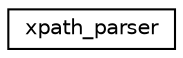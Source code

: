 digraph G
{
 // INTERACTIVE_SVG=YES
  edge [fontname="Helvetica",fontsize="10",labelfontname="Helvetica",labelfontsize="10"];
  node [fontname="Helvetica",fontsize="10",shape=record];
  rankdir="LR";
  Node1 [label="xpath_parser",height=0.2,width=0.4,color="black", fillcolor="white", style="filled",URL="$dc/dea/structxpath__parser.html"];
}
